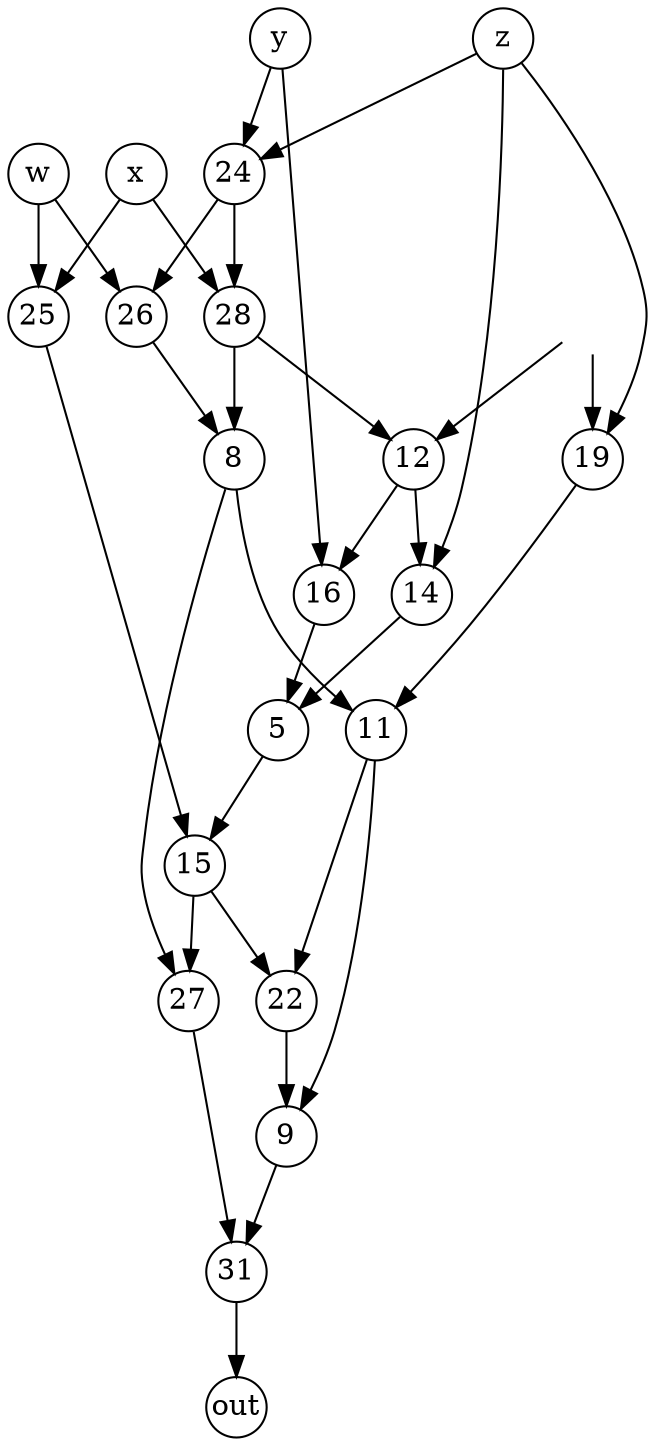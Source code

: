 digraph MVGComplexG3 {
	rankdir=UD
	node [fixedsize=true shape=circle width=.4]
	0 [label=x]
	1 [label=y]
	2 [label=z]
	3 [label=w]
	32 [label=out]
	16 -> 5
	14 -> 5
	28 -> 8
	26 -> 8
	11 -> 9
	22 -> 9
	19 -> 11
	8 -> 11
	28 -> 12
	4 [label="" shape=none]
	4 -> 12
	12 -> 14
	2 -> 14
	25 -> 15
	5 -> 15
	12 -> 16
	1 -> 16
	2 -> 19
	4 [label="" shape=none]
	4 -> 19
	15 -> 22
	11 -> 22
	2 -> 24
	1 -> 24
	3 -> 25
	0 -> 25
	24 -> 26
	3 -> 26
	15 -> 27
	8 -> 27
	0 -> 28
	24 -> 28
	27 -> 31
	9 -> 31
	31 -> 32
}
